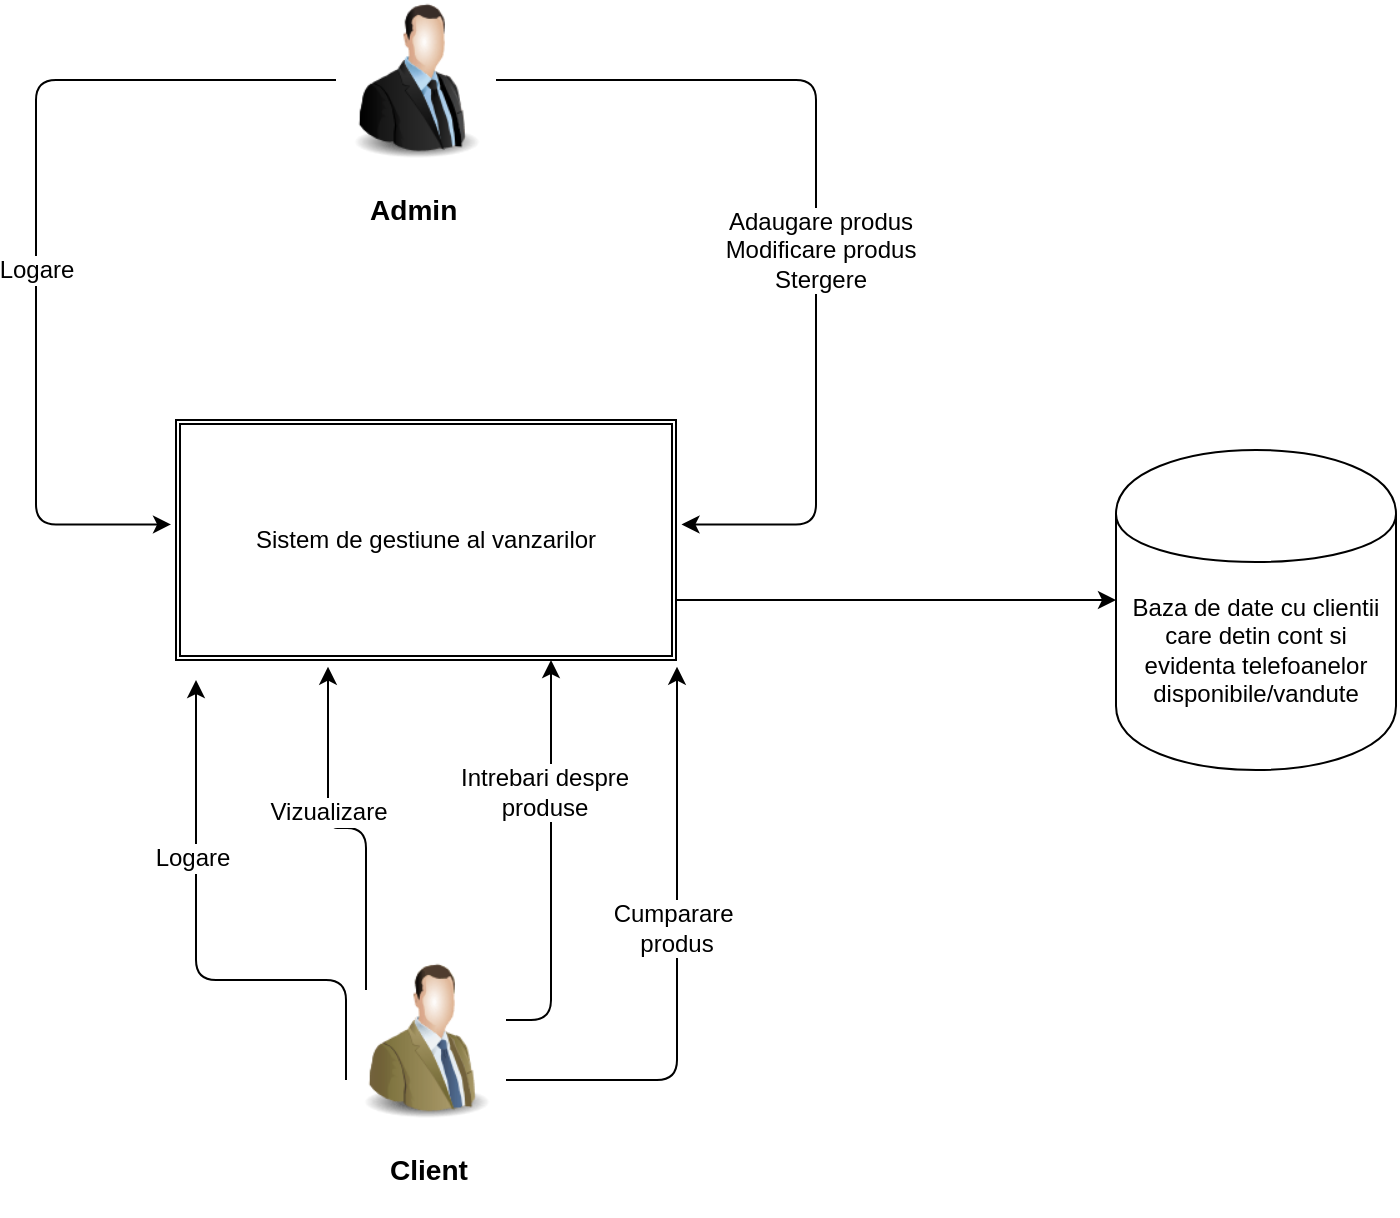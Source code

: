 <mxfile version="12.2.6" type="github" pages="1"><diagram id="3v5sjCXaOVWvAQ5CTaRE" name="Page-1"><mxGraphModel dx="1024" dy="485" grid="1" gridSize="10" guides="1" tooltips="1" connect="1" arrows="1" fold="1" page="1" pageScale="1" pageWidth="1100" pageHeight="850" math="0" shadow="0"><root><mxCell id="0"/><mxCell id="1" parent="0"/><mxCell id="whWVnbiPmJEyaSk-0J9k-1" value="" style="image;html=1;labelBackgroundColor=#ffffff;image=img/lib/clip_art/people/Suit_Man_128x128.png" vertex="1" parent="1"><mxGeometry x="370" y="40" width="80" height="80" as="geometry"/></mxCell><mxCell id="whWVnbiPmJEyaSk-0J9k-2" value="&lt;h3&gt;Admin&lt;/h3&gt;" style="text;html=1;resizable=0;points=[];autosize=1;align=left;verticalAlign=top;spacingTop=-4;" vertex="1" parent="1"><mxGeometry x="385" y="120" width="60" height="40" as="geometry"/></mxCell><mxCell id="whWVnbiPmJEyaSk-0J9k-3" value="" style="endArrow=classic;html=1;" edge="1" parent="1"><mxGeometry width="50" height="50" relative="1" as="geometry"><mxPoint x="370" y="270" as="sourcePoint"/><mxPoint x="370" y="270" as="targetPoint"/></mxGeometry></mxCell><mxCell id="whWVnbiPmJEyaSk-0J9k-6" value="Sistem de gestiune al vanzarilor" style="shape=ext;double=1;rounded=0;whiteSpace=wrap;html=1;" vertex="1" parent="1"><mxGeometry x="290" y="250" width="250" height="120" as="geometry"/></mxCell><mxCell id="whWVnbiPmJEyaSk-0J9k-7" value="" style="edgeStyle=elbowEdgeStyle;elbow=horizontal;endArrow=classic;html=1;entryX=-0.01;entryY=0.435;entryDx=0;entryDy=0;entryPerimeter=0;exitX=0;exitY=0.5;exitDx=0;exitDy=0;" edge="1" parent="1" source="whWVnbiPmJEyaSk-0J9k-1" target="whWVnbiPmJEyaSk-0J9k-6"><mxGeometry width="50" height="50" relative="1" as="geometry"><mxPoint x="240" y="180" as="sourcePoint"/><mxPoint x="290" y="130" as="targetPoint"/><Array as="points"><mxPoint x="220" y="90"/><mxPoint x="220" y="170"/></Array></mxGeometry></mxCell><mxCell id="whWVnbiPmJEyaSk-0J9k-37" value="Logare" style="text;html=1;resizable=0;points=[];align=center;verticalAlign=middle;labelBackgroundColor=#ffffff;" vertex="1" connectable="0" parent="whWVnbiPmJEyaSk-0J9k-7"><mxGeometry x="0.113" relative="1" as="geometry"><mxPoint as="offset"/></mxGeometry></mxCell><mxCell id="whWVnbiPmJEyaSk-0J9k-9" value="" style="edgeStyle=elbowEdgeStyle;elbow=horizontal;endArrow=classic;html=1;entryX=1.011;entryY=0.435;entryDx=0;entryDy=0;entryPerimeter=0;exitX=1;exitY=0.5;exitDx=0;exitDy=0;" edge="1" parent="1" source="whWVnbiPmJEyaSk-0J9k-1" target="whWVnbiPmJEyaSk-0J9k-6"><mxGeometry width="50" height="50" relative="1" as="geometry"><mxPoint x="540" y="200" as="sourcePoint"/><mxPoint x="590" y="150" as="targetPoint"/><Array as="points"><mxPoint x="610" y="170"/><mxPoint x="600" y="170"/><mxPoint x="565" y="170"/></Array></mxGeometry></mxCell><mxCell id="whWVnbiPmJEyaSk-0J9k-36" value="Adaugare produs&lt;br&gt;Modificare produs&lt;br&gt;Stergere" style="text;html=1;resizable=0;points=[];align=center;verticalAlign=middle;labelBackgroundColor=#ffffff;" vertex="1" connectable="0" parent="whWVnbiPmJEyaSk-0J9k-9"><mxGeometry x="0.09" y="2" relative="1" as="geometry"><mxPoint as="offset"/></mxGeometry></mxCell><mxCell id="whWVnbiPmJEyaSk-0J9k-12" value="" style="image;html=1;labelBackgroundColor=#ffffff;image=img/lib/clip_art/people/Suit_Man_Green_128x128.png" vertex="1" parent="1"><mxGeometry x="375" y="520" width="80" height="80" as="geometry"/></mxCell><mxCell id="whWVnbiPmJEyaSk-0J9k-13" value="&lt;h3&gt;Client&lt;/h3&gt;" style="text;html=1;resizable=0;points=[];autosize=1;align=left;verticalAlign=top;spacingTop=-4;" vertex="1" parent="1"><mxGeometry x="395" y="600" width="50" height="40" as="geometry"/></mxCell><mxCell id="whWVnbiPmJEyaSk-0J9k-17" value="" style="edgeStyle=elbowEdgeStyle;elbow=vertical;endArrow=classic;html=1;entryX=0.304;entryY=1.028;entryDx=0;entryDy=0;entryPerimeter=0;" edge="1" parent="1" target="whWVnbiPmJEyaSk-0J9k-6"><mxGeometry width="50" height="50" relative="1" as="geometry"><mxPoint x="385" y="535" as="sourcePoint"/><mxPoint x="435" y="485" as="targetPoint"/></mxGeometry></mxCell><mxCell id="whWVnbiPmJEyaSk-0J9k-33" value="Vizualizare" style="text;html=1;resizable=0;points=[];align=center;verticalAlign=middle;labelBackgroundColor=#ffffff;" vertex="1" connectable="0" parent="whWVnbiPmJEyaSk-0J9k-17"><mxGeometry x="0.196" relative="1" as="geometry"><mxPoint as="offset"/></mxGeometry></mxCell><mxCell id="whWVnbiPmJEyaSk-0J9k-19" value="" style="edgeStyle=elbowEdgeStyle;elbow=vertical;endArrow=classic;html=1;entryX=0.75;entryY=1;entryDx=0;entryDy=0;" edge="1" parent="1" source="whWVnbiPmJEyaSk-0J9k-12" target="whWVnbiPmJEyaSk-0J9k-6"><mxGeometry width="50" height="50" relative="1" as="geometry"><mxPoint x="478" y="550" as="sourcePoint"/><mxPoint x="485" y="510" as="targetPoint"/><Array as="points"><mxPoint x="500" y="550"/><mxPoint x="560" y="470"/><mxPoint x="560" y="440"/><mxPoint x="550" y="530"/></Array></mxGeometry></mxCell><mxCell id="whWVnbiPmJEyaSk-0J9k-32" value="Intrebari despre&lt;br&gt;produse" style="text;html=1;resizable=0;points=[];align=center;verticalAlign=middle;labelBackgroundColor=#ffffff;" vertex="1" connectable="0" parent="whWVnbiPmJEyaSk-0J9k-19"><mxGeometry x="0.352" y="4" relative="1" as="geometry"><mxPoint as="offset"/></mxGeometry></mxCell><mxCell id="whWVnbiPmJEyaSk-0J9k-23" value="Baza de date cu clientii care detin cont si evidenta telefoanelor disponibile/vandute" style="shape=cylinder;whiteSpace=wrap;html=1;boundedLbl=1;backgroundOutline=1;" vertex="1" parent="1"><mxGeometry x="760" y="265" width="140" height="160" as="geometry"/></mxCell><mxCell id="whWVnbiPmJEyaSk-0J9k-26" value="" style="edgeStyle=elbowEdgeStyle;elbow=vertical;endArrow=classic;html=1;entryX=1.002;entryY=1.028;entryDx=0;entryDy=0;entryPerimeter=0;exitX=1;exitY=0.75;exitDx=0;exitDy=0;" edge="1" parent="1" source="whWVnbiPmJEyaSk-0J9k-12" target="whWVnbiPmJEyaSk-0J9k-6"><mxGeometry width="50" height="50" relative="1" as="geometry"><mxPoint x="510" y="570" as="sourcePoint"/><mxPoint x="560" y="530" as="targetPoint"/><Array as="points"><mxPoint x="460" y="580"/></Array></mxGeometry></mxCell><mxCell id="whWVnbiPmJEyaSk-0J9k-35" value="Cumparare&amp;nbsp;&lt;br&gt;produs" style="text;html=1;resizable=0;points=[];align=center;verticalAlign=middle;labelBackgroundColor=#ffffff;" vertex="1" connectable="0" parent="whWVnbiPmJEyaSk-0J9k-26"><mxGeometry x="0.107" y="1" relative="1" as="geometry"><mxPoint as="offset"/></mxGeometry></mxCell><mxCell id="whWVnbiPmJEyaSk-0J9k-28" value="" style="edgeStyle=elbowEdgeStyle;elbow=vertical;endArrow=classic;html=1;exitX=1;exitY=0.75;exitDx=0;exitDy=0;" edge="1" parent="1" source="whWVnbiPmJEyaSk-0J9k-6" target="whWVnbiPmJEyaSk-0J9k-23"><mxGeometry width="50" height="50" relative="1" as="geometry"><mxPoint x="615" y="390" as="sourcePoint"/><mxPoint x="750" y="360" as="targetPoint"/></mxGeometry></mxCell><mxCell id="whWVnbiPmJEyaSk-0J9k-30" value="" style="edgeStyle=elbowEdgeStyle;elbow=vertical;endArrow=classic;html=1;exitX=0;exitY=0.75;exitDx=0;exitDy=0;" edge="1" parent="1" source="whWVnbiPmJEyaSk-0J9k-12"><mxGeometry width="50" height="50" relative="1" as="geometry"><mxPoint x="265" y="440" as="sourcePoint"/><mxPoint x="300" y="380" as="targetPoint"/><Array as="points"><mxPoint x="320" y="530"/></Array></mxGeometry></mxCell><mxCell id="whWVnbiPmJEyaSk-0J9k-34" value="Logare" style="text;html=1;resizable=0;points=[];align=center;verticalAlign=middle;labelBackgroundColor=#ffffff;" vertex="1" connectable="0" parent="whWVnbiPmJEyaSk-0J9k-30"><mxGeometry x="0.354" y="2" relative="1" as="geometry"><mxPoint as="offset"/></mxGeometry></mxCell></root></mxGraphModel></diagram></mxfile>